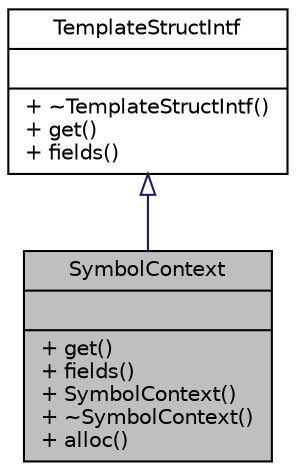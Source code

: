 digraph "SymbolContext"
{
 // LATEX_PDF_SIZE
  edge [fontname="Helvetica",fontsize="10",labelfontname="Helvetica",labelfontsize="10"];
  node [fontname="Helvetica",fontsize="10",shape=record];
  Node1 [label="{SymbolContext\n||+ get()\l+ fields()\l+ SymbolContext()\l+ ~SymbolContext()\l+ alloc()\l}",height=0.2,width=0.4,color="black", fillcolor="grey75", style="filled", fontcolor="black",tooltip=" "];
  Node2 -> Node1 [dir="back",color="midnightblue",fontsize="10",style="solid",arrowtail="onormal",fontname="Helvetica"];
  Node2 [label="{TemplateStructIntf\n||+ ~TemplateStructIntf()\l+ get()\l+ fields()\l}",height=0.2,width=0.4,color="black", fillcolor="white", style="filled",URL="$classTemplateStructIntf.html",tooltip="Abstract interface for a context value of type struct."];
}
